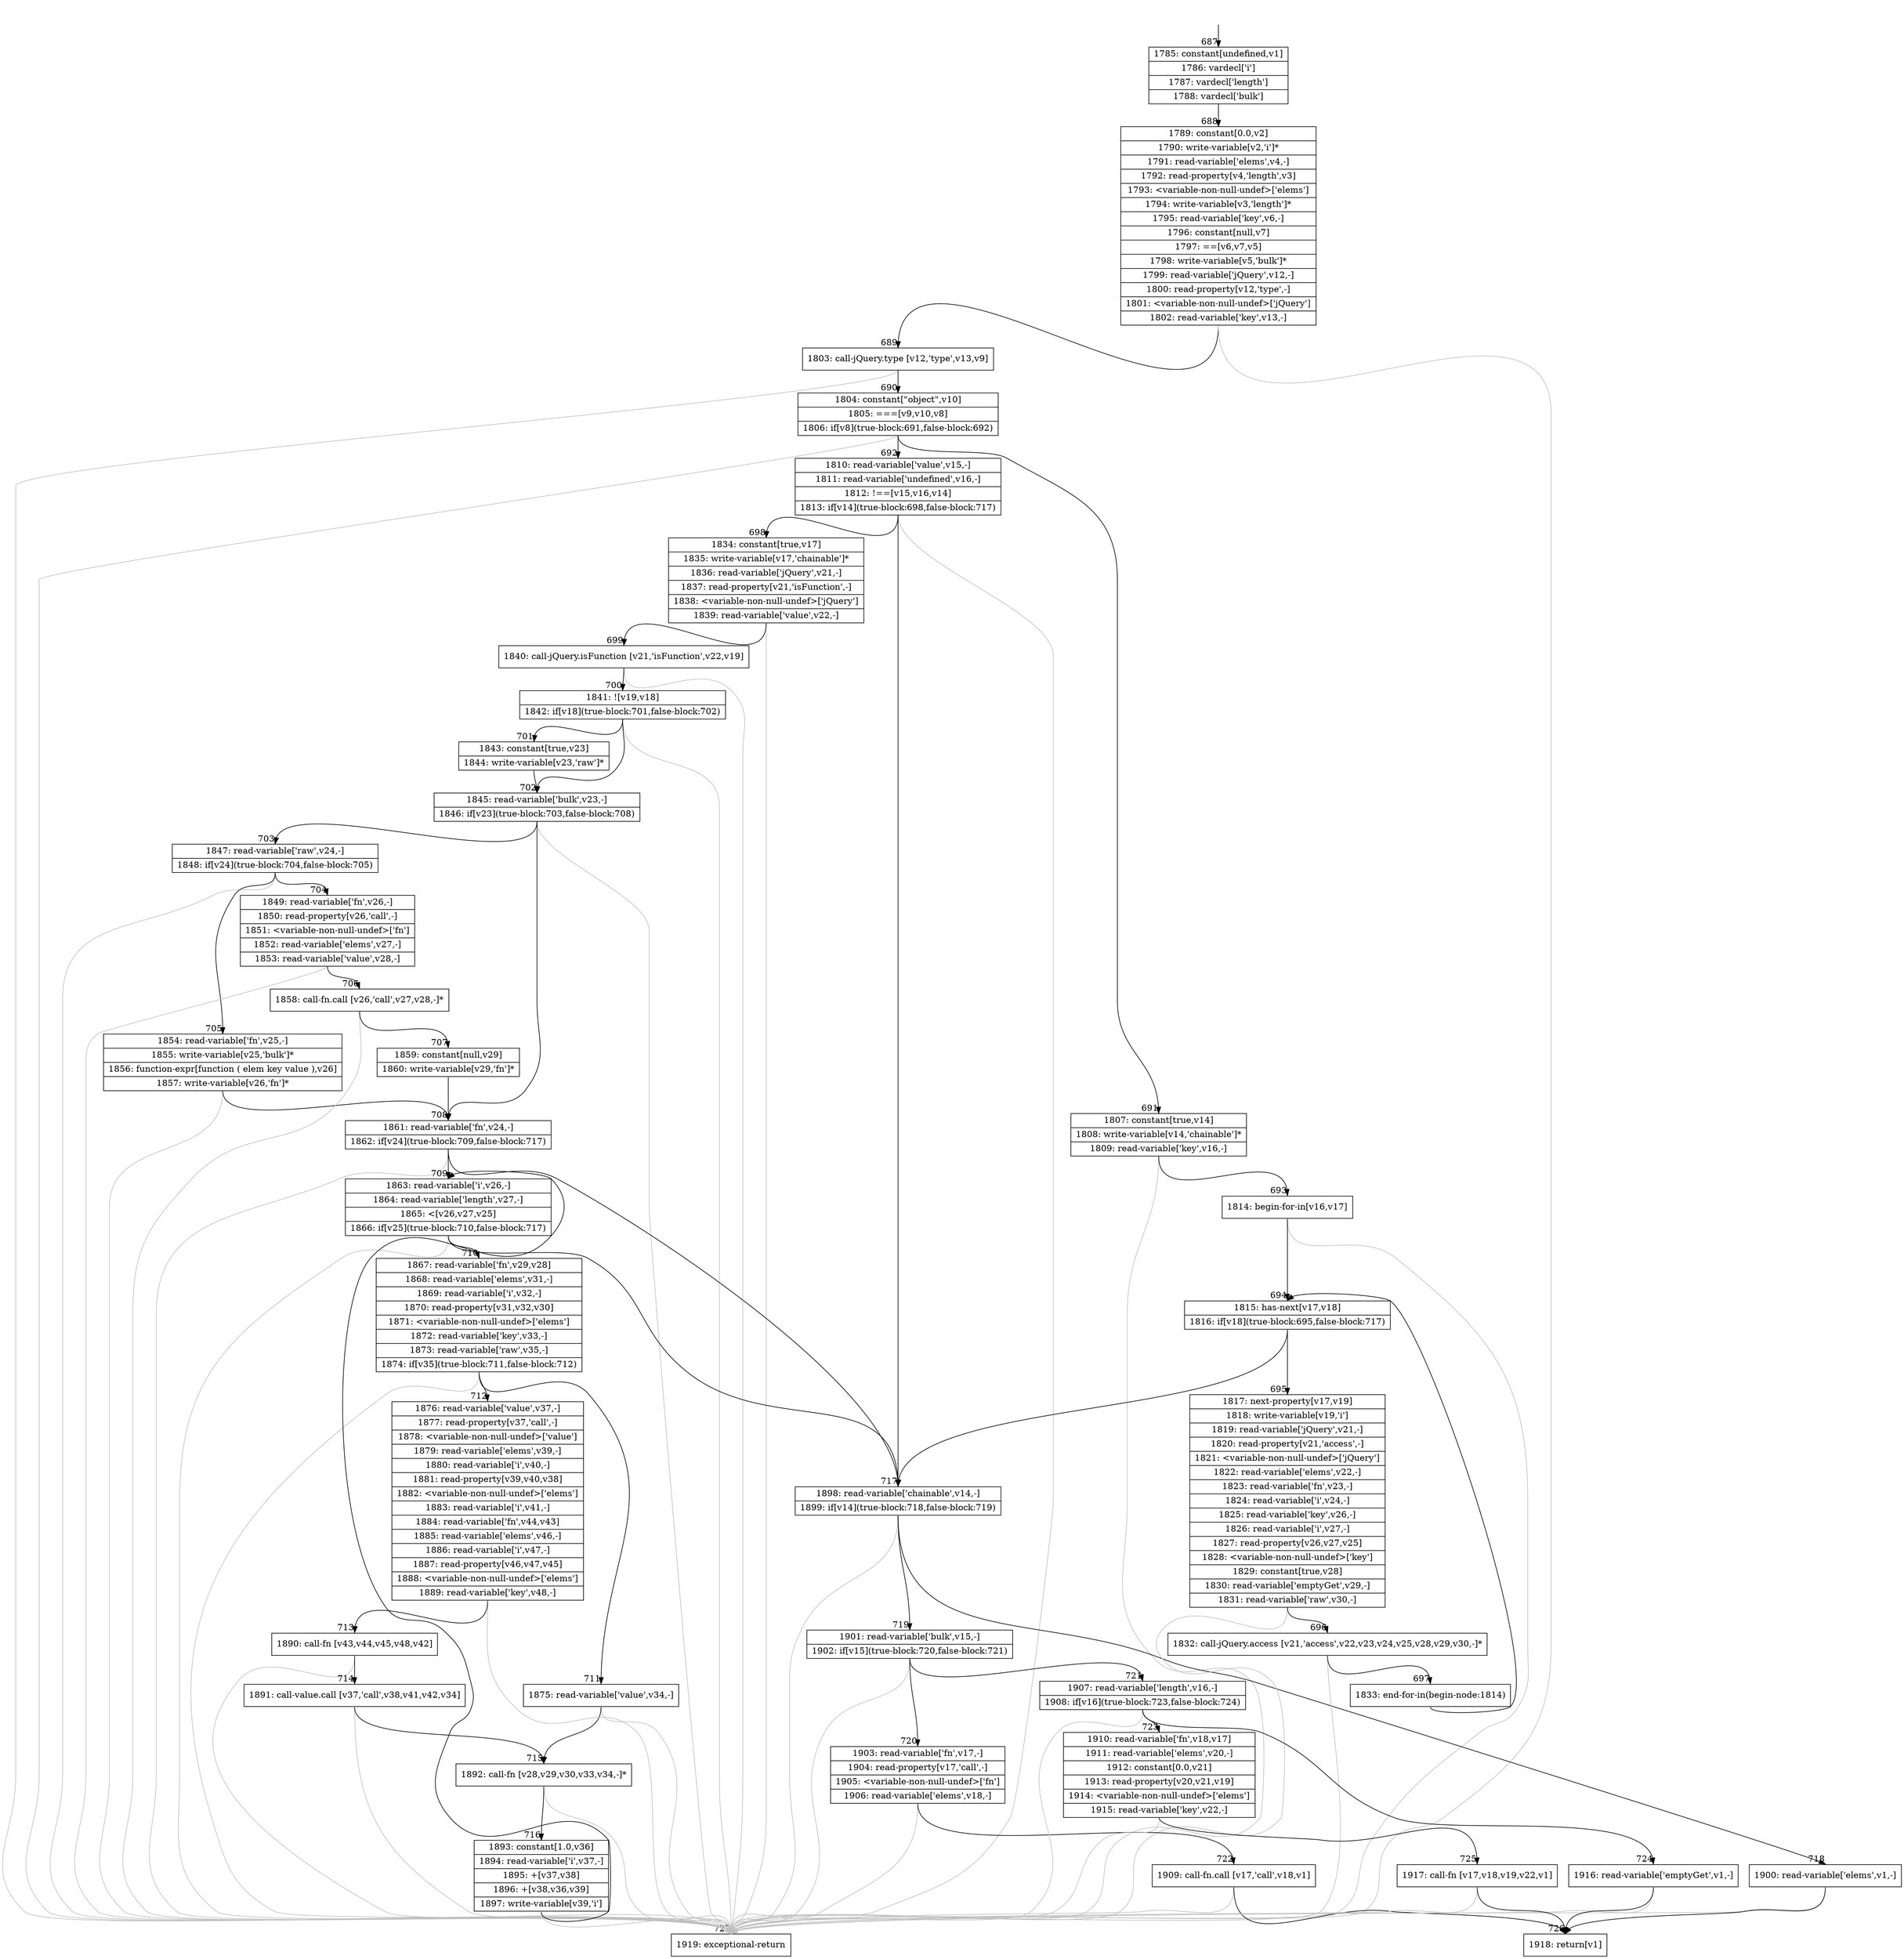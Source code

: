 digraph {
rankdir="TD"
BB_entry50[shape=none,label=""];
BB_entry50 -> BB687 [tailport=s, headport=n, headlabel="    687"]
BB687 [shape=record label="{1785: constant[undefined,v1]|1786: vardecl['i']|1787: vardecl['length']|1788: vardecl['bulk']}" ] 
BB687 -> BB688 [tailport=s, headport=n, headlabel="      688"]
BB688 [shape=record label="{1789: constant[0.0,v2]|1790: write-variable[v2,'i']*|1791: read-variable['elems',v4,-]|1792: read-property[v4,'length',v3]|1793: \<variable-non-null-undef\>['elems']|1794: write-variable[v3,'length']*|1795: read-variable['key',v6,-]|1796: constant[null,v7]|1797: ==[v6,v7,v5]|1798: write-variable[v5,'bulk']*|1799: read-variable['jQuery',v12,-]|1800: read-property[v12,'type',-]|1801: \<variable-non-null-undef\>['jQuery']|1802: read-variable['key',v13,-]}" ] 
BB688 -> BB689 [tailport=s, headport=n, headlabel="      689"]
BB688 -> BB727 [tailport=s, headport=n, color=gray, headlabel="      727"]
BB689 [shape=record label="{1803: call-jQuery.type [v12,'type',v13,v9]}" ] 
BB689 -> BB690 [tailport=s, headport=n, headlabel="      690"]
BB689 -> BB727 [tailport=s, headport=n, color=gray]
BB690 [shape=record label="{1804: constant[\"object\",v10]|1805: ===[v9,v10,v8]|1806: if[v8](true-block:691,false-block:692)}" ] 
BB690 -> BB691 [tailport=s, headport=n, headlabel="      691"]
BB690 -> BB692 [tailport=s, headport=n, headlabel="      692"]
BB690 -> BB727 [tailport=s, headport=n, color=gray]
BB691 [shape=record label="{1807: constant[true,v14]|1808: write-variable[v14,'chainable']*|1809: read-variable['key',v16,-]}" ] 
BB691 -> BB693 [tailport=s, headport=n, headlabel="      693"]
BB691 -> BB727 [tailport=s, headport=n, color=gray]
BB692 [shape=record label="{1810: read-variable['value',v15,-]|1811: read-variable['undefined',v16,-]|1812: !==[v15,v16,v14]|1813: if[v14](true-block:698,false-block:717)}" ] 
BB692 -> BB698 [tailport=s, headport=n, headlabel="      698"]
BB692 -> BB717 [tailport=s, headport=n, headlabel="      717"]
BB692 -> BB727 [tailport=s, headport=n, color=gray]
BB693 [shape=record label="{1814: begin-for-in[v16,v17]}" ] 
BB693 -> BB694 [tailport=s, headport=n, headlabel="      694"]
BB693 -> BB727 [tailport=s, headport=n, color=gray]
BB694 [shape=record label="{1815: has-next[v17,v18]|1816: if[v18](true-block:695,false-block:717)}" ] 
BB694 -> BB695 [tailport=s, headport=n, headlabel="      695"]
BB694 -> BB717 [tailport=s, headport=n]
BB695 [shape=record label="{1817: next-property[v17,v19]|1818: write-variable[v19,'i']|1819: read-variable['jQuery',v21,-]|1820: read-property[v21,'access',-]|1821: \<variable-non-null-undef\>['jQuery']|1822: read-variable['elems',v22,-]|1823: read-variable['fn',v23,-]|1824: read-variable['i',v24,-]|1825: read-variable['key',v26,-]|1826: read-variable['i',v27,-]|1827: read-property[v26,v27,v25]|1828: \<variable-non-null-undef\>['key']|1829: constant[true,v28]|1830: read-variable['emptyGet',v29,-]|1831: read-variable['raw',v30,-]}" ] 
BB695 -> BB696 [tailport=s, headport=n, headlabel="      696"]
BB695 -> BB727 [tailport=s, headport=n, color=gray]
BB696 [shape=record label="{1832: call-jQuery.access [v21,'access',v22,v23,v24,v25,v28,v29,v30,-]*}" ] 
BB696 -> BB697 [tailport=s, headport=n, headlabel="      697"]
BB696 -> BB727 [tailport=s, headport=n, color=gray]
BB697 [shape=record label="{1833: end-for-in(begin-node:1814)}" ] 
BB697 -> BB694 [tailport=s, headport=n]
BB698 [shape=record label="{1834: constant[true,v17]|1835: write-variable[v17,'chainable']*|1836: read-variable['jQuery',v21,-]|1837: read-property[v21,'isFunction',-]|1838: \<variable-non-null-undef\>['jQuery']|1839: read-variable['value',v22,-]}" ] 
BB698 -> BB699 [tailport=s, headport=n, headlabel="      699"]
BB698 -> BB727 [tailport=s, headport=n, color=gray]
BB699 [shape=record label="{1840: call-jQuery.isFunction [v21,'isFunction',v22,v19]}" ] 
BB699 -> BB700 [tailport=s, headport=n, headlabel="      700"]
BB699 -> BB727 [tailport=s, headport=n, color=gray]
BB700 [shape=record label="{1841: ![v19,v18]|1842: if[v18](true-block:701,false-block:702)}" ] 
BB700 -> BB701 [tailport=s, headport=n, headlabel="      701"]
BB700 -> BB702 [tailport=s, headport=n, headlabel="      702"]
BB700 -> BB727 [tailport=s, headport=n, color=gray]
BB701 [shape=record label="{1843: constant[true,v23]|1844: write-variable[v23,'raw']*}" ] 
BB701 -> BB702 [tailport=s, headport=n]
BB702 [shape=record label="{1845: read-variable['bulk',v23,-]|1846: if[v23](true-block:703,false-block:708)}" ] 
BB702 -> BB703 [tailport=s, headport=n, headlabel="      703"]
BB702 -> BB708 [tailport=s, headport=n, headlabel="      708"]
BB702 -> BB727 [tailport=s, headport=n, color=gray]
BB703 [shape=record label="{1847: read-variable['raw',v24,-]|1848: if[v24](true-block:704,false-block:705)}" ] 
BB703 -> BB704 [tailport=s, headport=n, headlabel="      704"]
BB703 -> BB705 [tailport=s, headport=n, headlabel="      705"]
BB703 -> BB727 [tailport=s, headport=n, color=gray]
BB704 [shape=record label="{1849: read-variable['fn',v26,-]|1850: read-property[v26,'call',-]|1851: \<variable-non-null-undef\>['fn']|1852: read-variable['elems',v27,-]|1853: read-variable['value',v28,-]}" ] 
BB704 -> BB706 [tailport=s, headport=n, headlabel="      706"]
BB704 -> BB727 [tailport=s, headport=n, color=gray]
BB705 [shape=record label="{1854: read-variable['fn',v25,-]|1855: write-variable[v25,'bulk']*|1856: function-expr[function ( elem key value ),v26]|1857: write-variable[v26,'fn']*}" ] 
BB705 -> BB708 [tailport=s, headport=n]
BB705 -> BB727 [tailport=s, headport=n, color=gray]
BB706 [shape=record label="{1858: call-fn.call [v26,'call',v27,v28,-]*}" ] 
BB706 -> BB707 [tailport=s, headport=n, headlabel="      707"]
BB706 -> BB727 [tailport=s, headport=n, color=gray]
BB707 [shape=record label="{1859: constant[null,v29]|1860: write-variable[v29,'fn']*}" ] 
BB707 -> BB708 [tailport=s, headport=n]
BB708 [shape=record label="{1861: read-variable['fn',v24,-]|1862: if[v24](true-block:709,false-block:717)}" ] 
BB708 -> BB709 [tailport=s, headport=n, headlabel="      709"]
BB708 -> BB717 [tailport=s, headport=n]
BB708 -> BB727 [tailport=s, headport=n, color=gray]
BB709 [shape=record label="{1863: read-variable['i',v26,-]|1864: read-variable['length',v27,-]|1865: \<[v26,v27,v25]|1866: if[v25](true-block:710,false-block:717)}" ] 
BB709 -> BB710 [tailport=s, headport=n, headlabel="      710"]
BB709 -> BB717 [tailport=s, headport=n]
BB709 -> BB727 [tailport=s, headport=n, color=gray]
BB710 [shape=record label="{1867: read-variable['fn',v29,v28]|1868: read-variable['elems',v31,-]|1869: read-variable['i',v32,-]|1870: read-property[v31,v32,v30]|1871: \<variable-non-null-undef\>['elems']|1872: read-variable['key',v33,-]|1873: read-variable['raw',v35,-]|1874: if[v35](true-block:711,false-block:712)}" ] 
BB710 -> BB711 [tailport=s, headport=n, headlabel="      711"]
BB710 -> BB712 [tailport=s, headport=n, headlabel="      712"]
BB710 -> BB727 [tailport=s, headport=n, color=gray]
BB711 [shape=record label="{1875: read-variable['value',v34,-]}" ] 
BB711 -> BB715 [tailport=s, headport=n, headlabel="      715"]
BB711 -> BB727 [tailport=s, headport=n, color=gray]
BB712 [shape=record label="{1876: read-variable['value',v37,-]|1877: read-property[v37,'call',-]|1878: \<variable-non-null-undef\>['value']|1879: read-variable['elems',v39,-]|1880: read-variable['i',v40,-]|1881: read-property[v39,v40,v38]|1882: \<variable-non-null-undef\>['elems']|1883: read-variable['i',v41,-]|1884: read-variable['fn',v44,v43]|1885: read-variable['elems',v46,-]|1886: read-variable['i',v47,-]|1887: read-property[v46,v47,v45]|1888: \<variable-non-null-undef\>['elems']|1889: read-variable['key',v48,-]}" ] 
BB712 -> BB713 [tailport=s, headport=n, headlabel="      713"]
BB712 -> BB727 [tailport=s, headport=n, color=gray]
BB713 [shape=record label="{1890: call-fn [v43,v44,v45,v48,v42]}" ] 
BB713 -> BB714 [tailport=s, headport=n, headlabel="      714"]
BB713 -> BB727 [tailport=s, headport=n, color=gray]
BB714 [shape=record label="{1891: call-value.call [v37,'call',v38,v41,v42,v34]}" ] 
BB714 -> BB715 [tailport=s, headport=n]
BB714 -> BB727 [tailport=s, headport=n, color=gray]
BB715 [shape=record label="{1892: call-fn [v28,v29,v30,v33,v34,-]*}" ] 
BB715 -> BB716 [tailport=s, headport=n, headlabel="      716"]
BB715 -> BB727 [tailport=s, headport=n, color=gray]
BB716 [shape=record label="{1893: constant[1.0,v36]|1894: read-variable['i',v37,-]|1895: +[v37,v38]|1896: +[v38,v36,v39]|1897: write-variable[v39,'i']}" ] 
BB716 -> BB709 [tailport=s, headport=n]
BB716 -> BB727 [tailport=s, headport=n, color=gray]
BB717 [shape=record label="{1898: read-variable['chainable',v14,-]|1899: if[v14](true-block:718,false-block:719)}" ] 
BB717 -> BB718 [tailport=s, headport=n, headlabel="      718"]
BB717 -> BB719 [tailport=s, headport=n, headlabel="      719"]
BB717 -> BB727 [tailport=s, headport=n, color=gray]
BB718 [shape=record label="{1900: read-variable['elems',v1,-]}" ] 
BB718 -> BB726 [tailport=s, headport=n, headlabel="      726"]
BB718 -> BB727 [tailport=s, headport=n, color=gray]
BB719 [shape=record label="{1901: read-variable['bulk',v15,-]|1902: if[v15](true-block:720,false-block:721)}" ] 
BB719 -> BB720 [tailport=s, headport=n, headlabel="      720"]
BB719 -> BB721 [tailport=s, headport=n, headlabel="      721"]
BB719 -> BB727 [tailport=s, headport=n, color=gray]
BB720 [shape=record label="{1903: read-variable['fn',v17,-]|1904: read-property[v17,'call',-]|1905: \<variable-non-null-undef\>['fn']|1906: read-variable['elems',v18,-]}" ] 
BB720 -> BB722 [tailport=s, headport=n, headlabel="      722"]
BB720 -> BB727 [tailport=s, headport=n, color=gray]
BB721 [shape=record label="{1907: read-variable['length',v16,-]|1908: if[v16](true-block:723,false-block:724)}" ] 
BB721 -> BB723 [tailport=s, headport=n, headlabel="      723"]
BB721 -> BB724 [tailport=s, headport=n, headlabel="      724"]
BB721 -> BB727 [tailport=s, headport=n, color=gray]
BB722 [shape=record label="{1909: call-fn.call [v17,'call',v18,v1]}" ] 
BB722 -> BB726 [tailport=s, headport=n]
BB722 -> BB727 [tailport=s, headport=n, color=gray]
BB723 [shape=record label="{1910: read-variable['fn',v18,v17]|1911: read-variable['elems',v20,-]|1912: constant[0.0,v21]|1913: read-property[v20,v21,v19]|1914: \<variable-non-null-undef\>['elems']|1915: read-variable['key',v22,-]}" ] 
BB723 -> BB725 [tailport=s, headport=n, headlabel="      725"]
BB723 -> BB727 [tailport=s, headport=n, color=gray]
BB724 [shape=record label="{1916: read-variable['emptyGet',v1,-]}" ] 
BB724 -> BB726 [tailport=s, headport=n]
BB724 -> BB727 [tailport=s, headport=n, color=gray]
BB725 [shape=record label="{1917: call-fn [v17,v18,v19,v22,v1]}" ] 
BB725 -> BB726 [tailport=s, headport=n]
BB725 -> BB727 [tailport=s, headport=n, color=gray]
BB726 [shape=record label="{1918: return[v1]}" ] 
BB727 [shape=record label="{1919: exceptional-return}" ] 
//#$~ 877
}
